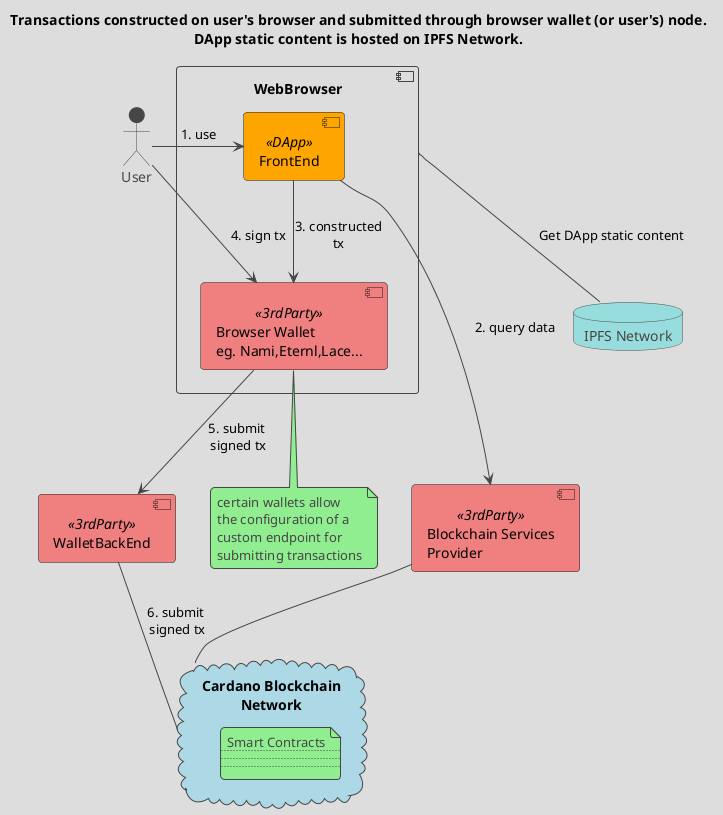 @startuml ComponentDiagram-RaffleDApp-version3
!theme toy
title "Transactions constructed on user's browser and submitted through browser wallet (or user's) node.\nDApp static content is hosted on IPFS Network."

skinparam component {
  BackgroundColor<<DApp>> Orange
  BackgroundColor<<3rdParty>> LightCoral
}
skinparam cloud {
  BackgroundColor LightBlue
}
Actor User

component WebBrowser {
  component BrowserWallet as "Browser Wallet\neg. Nami,Eternl,Lace..." <<3rdParty>>
  component UI as "FrontEnd" <<DApp>> 
}

database IPFS as "IPFS Network"
component WalletBackEnd <<3rdParty>>
component Provider as "Blockchain Services\nProvider" <<3rdParty>>
cloud BlockchainNetwork as "Cardano Blockchain\nNetwork" {
  note as SmarContracts
  Smart Contracts
  ....
  ....
  ....
  end note
}

note as CustomNode  
  certain wallets allow 
  the configuration of a
  custom endpoint for
  submitting transactions
end note


User -> UI : "1. use"
UI -> Provider : "2. query data"
UI --> BrowserWallet : "3. constructed\ntx"
User --> BrowserWallet : "4. sign tx"
BrowserWallet --> WalletBackEnd : "5. submit\n signed tx"
WalletBackEnd -- BlockchainNetwork : "6. submit\n signed tx"

CustomNode .up. BrowserWallet

WebBrowser -- IPFS : Get DApp static content
Provider -- BlockchainNetwork


@enduml